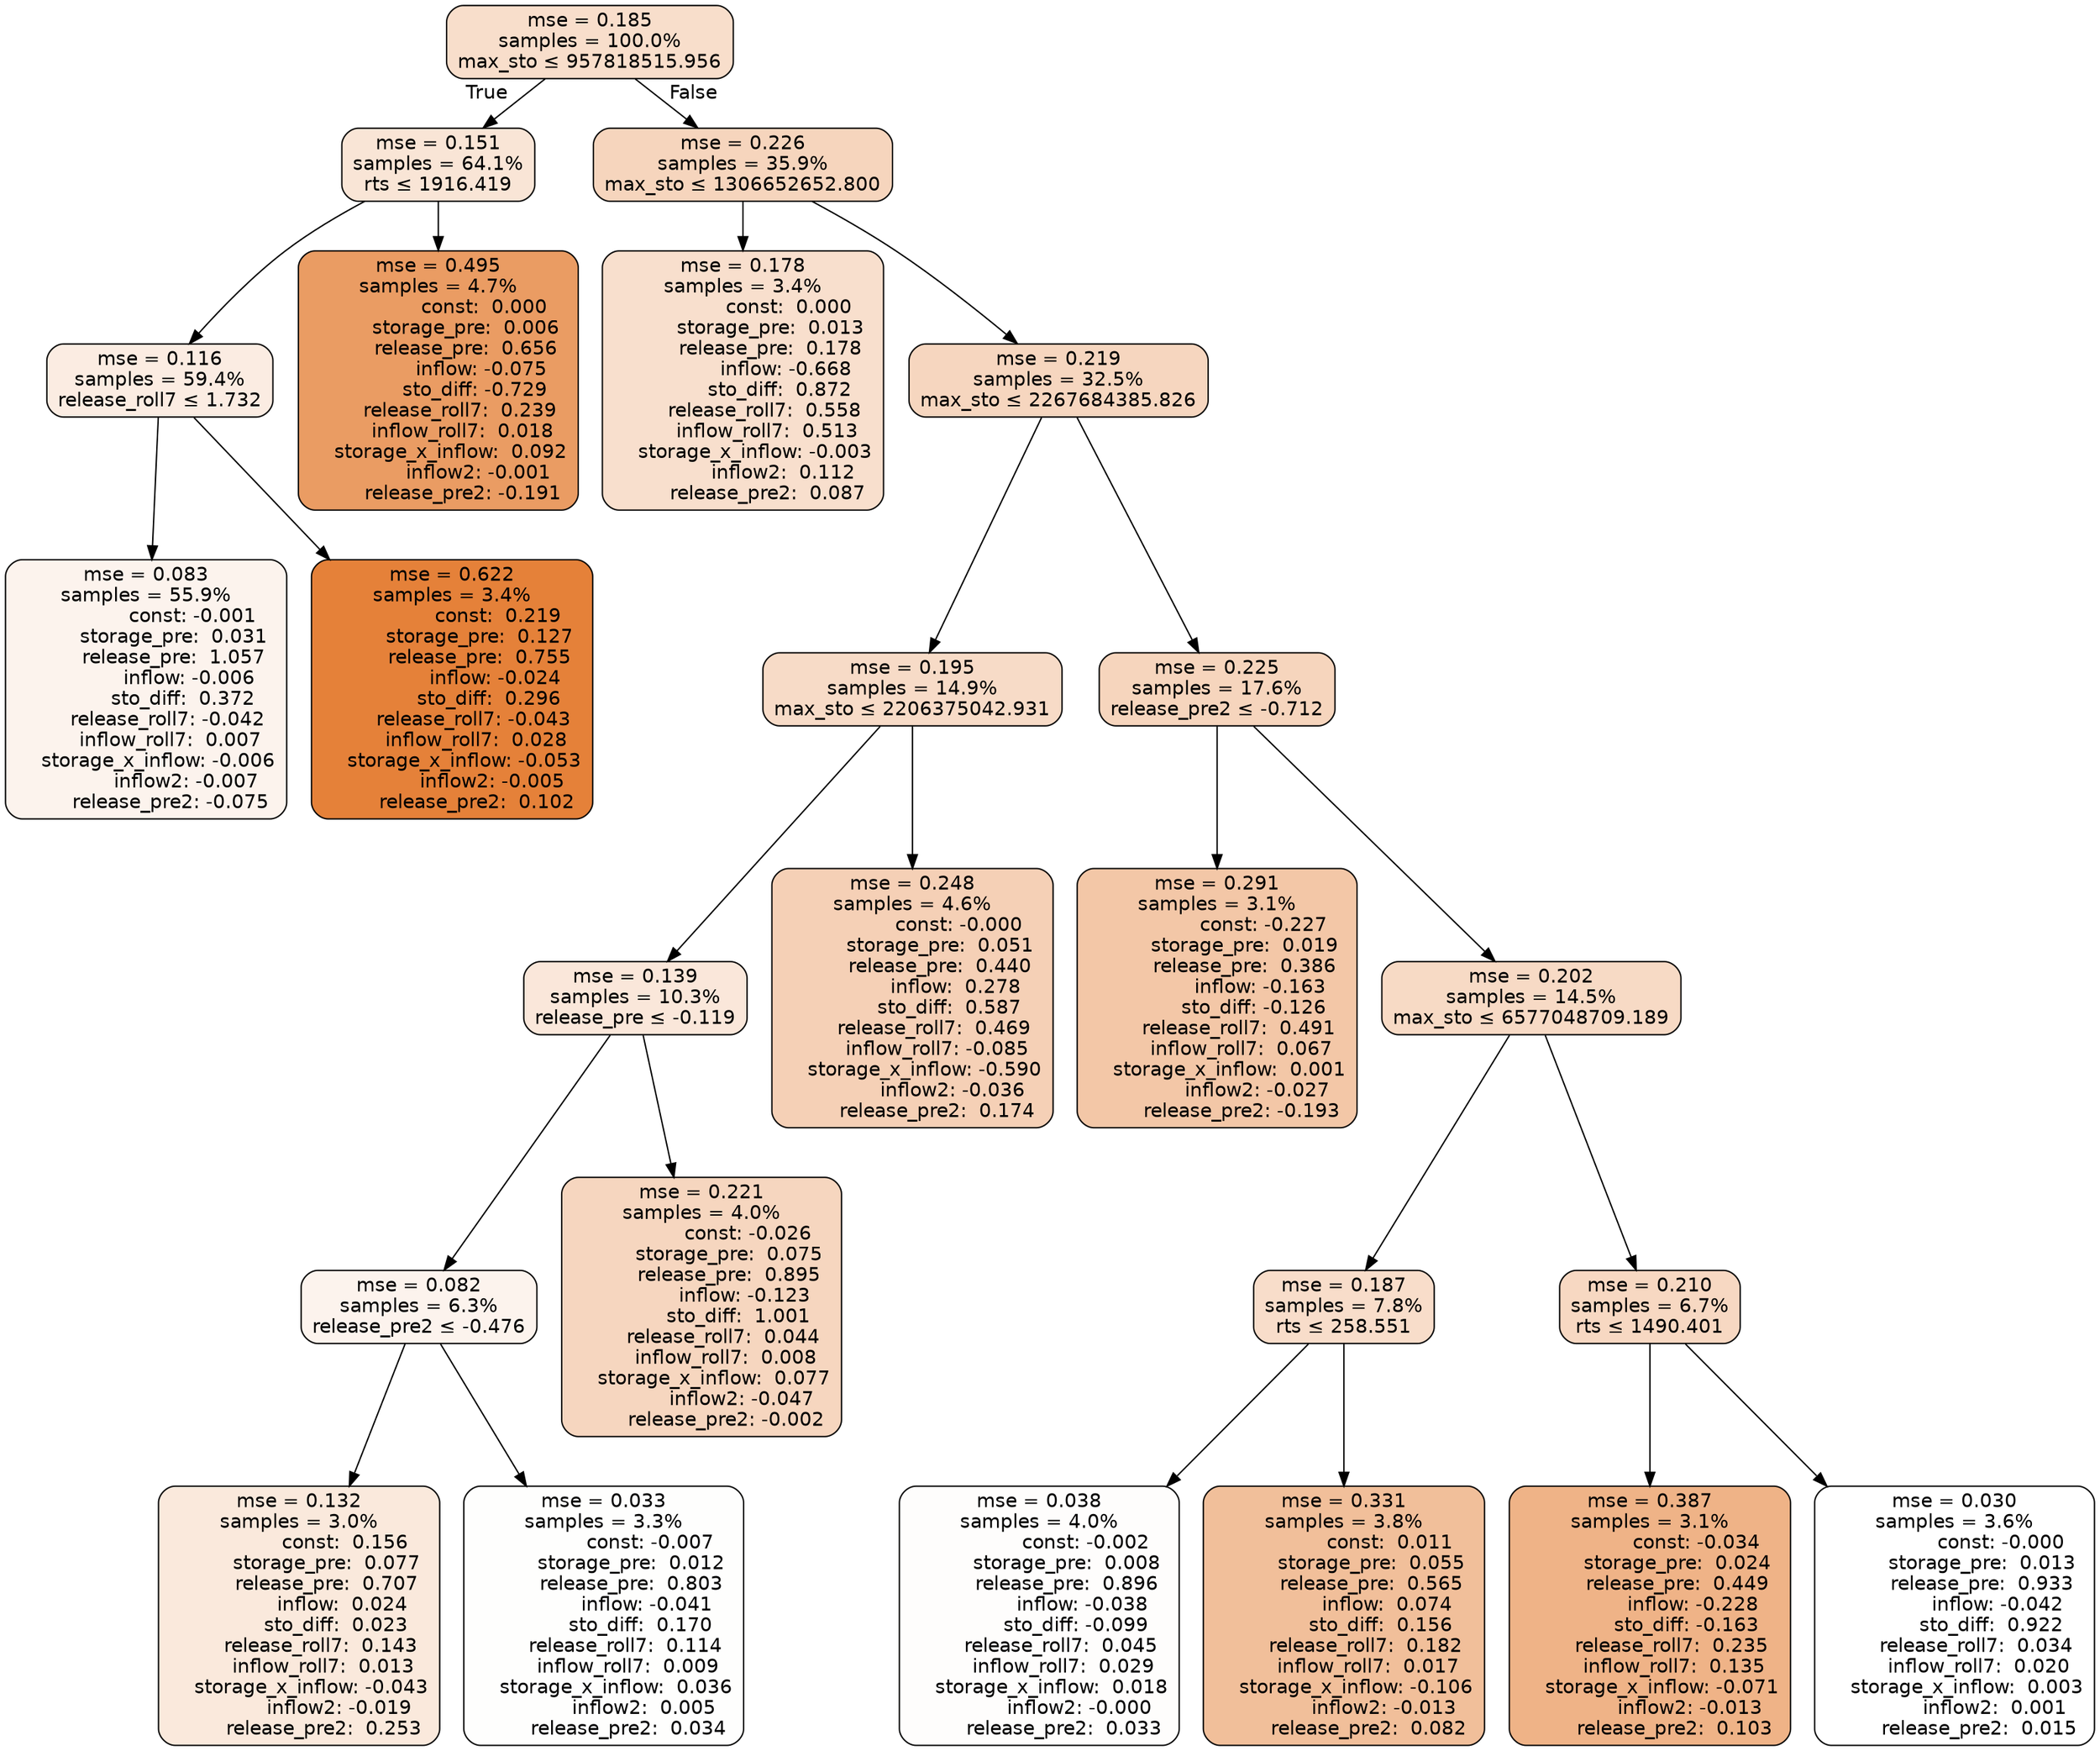 digraph tree {
bgcolor="transparent"
node [shape=rectangle, style="filled, rounded", color="black", fontname=helvetica] ;
edge [fontname=helvetica] ;
	"0" [label="mse = 0.185
samples = 100.0%
max_sto &le; 957818515.956", fillcolor="#f8decb"]
	"1" [label="mse = 0.151
samples = 64.1%
rts &le; 1916.419", fillcolor="#f9e5d6"]
	"2" [label="mse = 0.116
samples = 59.4%
release_roll7 &le; 1.732", fillcolor="#fbece2"]
	"3" [label="mse = 0.083
samples = 55.9%
               const: -0.001
         storage_pre:  0.031
         release_pre:  1.057
              inflow: -0.006
            sto_diff:  0.372
       release_roll7: -0.042
        inflow_roll7:  0.007
    storage_x_inflow: -0.006
             inflow2: -0.007
        release_pre2: -0.075", fillcolor="#fcf3ed"]
	"4" [label="mse = 0.622
samples = 3.4%
               const:  0.219
         storage_pre:  0.127
         release_pre:  0.755
              inflow: -0.024
            sto_diff:  0.296
       release_roll7: -0.043
        inflow_roll7:  0.028
    storage_x_inflow: -0.053
             inflow2: -0.005
        release_pre2:  0.102", fillcolor="#e58139"]
	"5" [label="mse = 0.495
samples = 4.7%
               const:  0.000
         storage_pre:  0.006
         release_pre:  0.656
              inflow: -0.075
            sto_diff: -0.729
       release_roll7:  0.239
        inflow_roll7:  0.018
    storage_x_inflow:  0.092
             inflow2: -0.001
        release_pre2: -0.191", fillcolor="#ea9c63"]
	"6" [label="mse = 0.226
samples = 35.9%
max_sto &le; 1306652652.800", fillcolor="#f6d5bd"]
	"7" [label="mse = 0.178
samples = 3.4%
               const:  0.000
         storage_pre:  0.013
         release_pre:  0.178
              inflow: -0.668
            sto_diff:  0.872
       release_roll7:  0.558
        inflow_roll7:  0.513
    storage_x_inflow: -0.003
             inflow2:  0.112
        release_pre2:  0.087", fillcolor="#f8dfcd"]
	"8" [label="mse = 0.219
samples = 32.5%
max_sto &le; 2267684385.826", fillcolor="#f6d6bf"]
	"9" [label="mse = 0.195
samples = 14.9%
max_sto &le; 2206375042.931", fillcolor="#f7dbc7"]
	"10" [label="mse = 0.139
samples = 10.3%
release_pre &le; -0.119", fillcolor="#fae7da"]
	"11" [label="mse = 0.082
samples = 6.3%
release_pre2 &le; -0.476", fillcolor="#fcf3ed"]
	"12" [label="mse = 0.132
samples = 3.0%
               const:  0.156
         storage_pre:  0.077
         release_pre:  0.707
              inflow:  0.024
            sto_diff:  0.023
       release_roll7:  0.143
        inflow_roll7:  0.013
    storage_x_inflow: -0.043
             inflow2: -0.019
        release_pre2:  0.253", fillcolor="#fae9dc"]
	"13" [label="mse = 0.033
samples = 3.3%
               const: -0.007
         storage_pre:  0.012
         release_pre:  0.803
              inflow: -0.041
            sto_diff:  0.170
       release_roll7:  0.114
        inflow_roll7:  0.009
    storage_x_inflow:  0.036
             inflow2:  0.005
        release_pre2:  0.034", fillcolor="#fefefd"]
	"14" [label="mse = 0.221
samples = 4.0%
               const: -0.026
         storage_pre:  0.075
         release_pre:  0.895
              inflow: -0.123
            sto_diff:  1.001
       release_roll7:  0.044
        inflow_roll7:  0.008
    storage_x_inflow:  0.077
             inflow2: -0.047
        release_pre2: -0.002", fillcolor="#f6d6bf"]
	"15" [label="mse = 0.248
samples = 4.6%
               const: -0.000
         storage_pre:  0.051
         release_pre:  0.440
              inflow:  0.278
            sto_diff:  0.587
       release_roll7:  0.469
        inflow_roll7: -0.085
    storage_x_inflow: -0.590
             inflow2: -0.036
        release_pre2:  0.174", fillcolor="#f5d0b6"]
	"16" [label="mse = 0.225
samples = 17.6%
release_pre2 &le; -0.712", fillcolor="#f6d5bd"]
	"17" [label="mse = 0.291
samples = 3.1%
               const: -0.227
         storage_pre:  0.019
         release_pre:  0.386
              inflow: -0.163
            sto_diff: -0.126
       release_roll7:  0.491
        inflow_roll7:  0.067
    storage_x_inflow:  0.001
             inflow2: -0.027
        release_pre2: -0.193", fillcolor="#f3c7a7"]
	"18" [label="mse = 0.202
samples = 14.5%
max_sto &le; 6577048709.189", fillcolor="#f7dac5"]
	"19" [label="mse = 0.187
samples = 7.8%
rts &le; 258.551", fillcolor="#f8ddca"]
	"20" [label="mse = 0.038
samples = 4.0%
               const: -0.002
         storage_pre:  0.008
         release_pre:  0.896
              inflow: -0.038
            sto_diff: -0.099
       release_roll7:  0.045
        inflow_roll7:  0.029
    storage_x_inflow:  0.018
             inflow2: -0.000
        release_pre2:  0.033", fillcolor="#fefdfc"]
	"21" [label="mse = 0.331
samples = 3.8%
               const:  0.011
         storage_pre:  0.055
         release_pre:  0.565
              inflow:  0.074
            sto_diff:  0.156
       release_roll7:  0.182
        inflow_roll7:  0.017
    storage_x_inflow: -0.106
             inflow2: -0.013
        release_pre2:  0.082", fillcolor="#f1bf9a"]
	"22" [label="mse = 0.210
samples = 6.7%
rts &le; 1490.401", fillcolor="#f7d8c2"]
	"23" [label="mse = 0.387
samples = 3.1%
               const: -0.034
         storage_pre:  0.024
         release_pre:  0.449
              inflow: -0.228
            sto_diff: -0.163
       release_roll7:  0.235
        inflow_roll7:  0.135
    storage_x_inflow: -0.071
             inflow2: -0.013
        release_pre2:  0.103", fillcolor="#efb387"]
	"24" [label="mse = 0.030
samples = 3.6%
               const: -0.000
         storage_pre:  0.013
         release_pre:  0.933
              inflow: -0.042
            sto_diff:  0.922
       release_roll7:  0.034
        inflow_roll7:  0.020
    storage_x_inflow:  0.003
             inflow2:  0.001
        release_pre2:  0.015", fillcolor="#ffffff"]

	"0" -> "1" [labeldistance=2.5, labelangle=45, headlabel="True"]
	"1" -> "2"
	"2" -> "3"
	"2" -> "4"
	"1" -> "5"
	"0" -> "6" [labeldistance=2.5, labelangle=-45, headlabel="False"]
	"6" -> "7"
	"6" -> "8"
	"8" -> "9"
	"9" -> "10"
	"10" -> "11"
	"11" -> "12"
	"11" -> "13"
	"10" -> "14"
	"9" -> "15"
	"8" -> "16"
	"16" -> "17"
	"16" -> "18"
	"18" -> "19"
	"19" -> "20"
	"19" -> "21"
	"18" -> "22"
	"22" -> "23"
	"22" -> "24"
}
